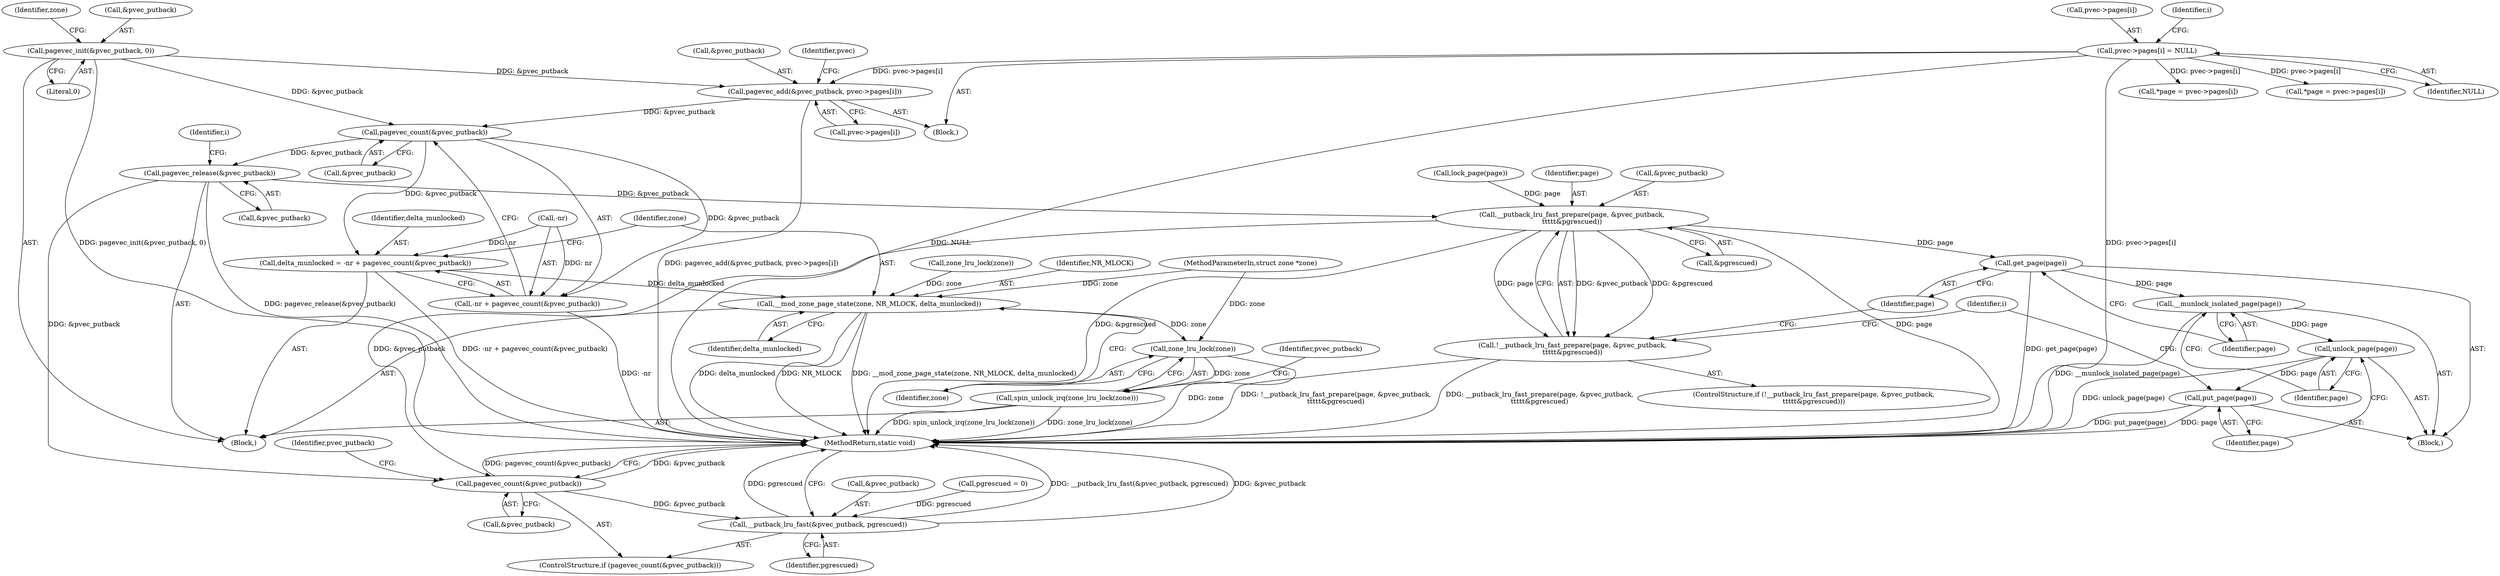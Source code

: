 digraph "0_linux_70feee0e1ef331b22cc51f383d532a0d043fbdcc@array" {
"1000162" [label="(Call,pagevec_add(&pvec_putback, pvec->pages[i]))"];
"1000125" [label="(Call,pagevec_init(&pvec_putback, 0))"];
"1000170" [label="(Call,pvec->pages[i] = NULL)"];
"1000182" [label="(Call,pagevec_count(&pvec_putback))"];
"1000177" [label="(Call,delta_munlocked = -nr + pagevec_count(&pvec_putback))"];
"1000185" [label="(Call,__mod_zone_page_state(zone, NR_MLOCK, delta_munlocked))"];
"1000190" [label="(Call,zone_lru_lock(zone))"];
"1000189" [label="(Call,spin_unlock_irq(zone_lru_lock(zone)))"];
"1000179" [label="(Call,-nr + pagevec_count(&pvec_putback))"];
"1000192" [label="(Call,pagevec_release(&pvec_putback))"];
"1000220" [label="(Call,__putback_lru_fast_prepare(page, &pvec_putback,\n\t\t\t\t\t&pgrescued))"];
"1000219" [label="(Call,!__putback_lru_fast_prepare(page, &pvec_putback,\n\t\t\t\t\t&pgrescued))"];
"1000227" [label="(Call,get_page(page))"];
"1000229" [label="(Call,__munlock_isolated_page(page))"];
"1000231" [label="(Call,unlock_page(page))"];
"1000233" [label="(Call,put_page(page))"];
"1000236" [label="(Call,pagevec_count(&pvec_putback))"];
"1000239" [label="(Call,__putback_lru_fast(&pvec_putback, pgrescued))"];
"1000197" [label="(Identifier,i)"];
"1000111" [label="(MethodParameterIn,struct zone *zone)"];
"1000190" [label="(Call,zone_lru_lock(zone))"];
"1000131" [label="(Identifier,zone)"];
"1000188" [label="(Identifier,delta_munlocked)"];
"1000235" [label="(ControlStructure,if (pagevec_count(&pvec_putback)))"];
"1000226" [label="(Block,)"];
"1000233" [label="(Call,put_page(page))"];
"1000180" [label="(Call,-nr)"];
"1000187" [label="(Identifier,NR_MLOCK)"];
"1000171" [label="(Call,pvec->pages[i])"];
"1000194" [label="(Identifier,pvec_putback)"];
"1000143" [label="(Call,*page = pvec->pages[i])"];
"1000206" [label="(Call,*page = pvec->pages[i])"];
"1000126" [label="(Call,&pvec_putback)"];
"1000170" [label="(Call,pvec->pages[i] = NULL)"];
"1000163" [label="(Call,&pvec_putback)"];
"1000219" [label="(Call,!__putback_lru_fast_prepare(page, &pvec_putback,\n\t\t\t\t\t&pgrescued))"];
"1000237" [label="(Call,&pvec_putback)"];
"1000189" [label="(Call,spin_unlock_irq(zone_lru_lock(zone)))"];
"1000183" [label="(Call,&pvec_putback)"];
"1000162" [label="(Call,pagevec_add(&pvec_putback, pvec->pages[i]))"];
"1000192" [label="(Call,pagevec_release(&pvec_putback))"];
"1000125" [label="(Call,pagevec_init(&pvec_putback, 0))"];
"1000141" [label="(Block,)"];
"1000177" [label="(Call,delta_munlocked = -nr + pagevec_count(&pvec_putback))"];
"1000232" [label="(Identifier,page)"];
"1000186" [label="(Identifier,zone)"];
"1000243" [label="(MethodReturn,static void)"];
"1000203" [label="(Identifier,i)"];
"1000240" [label="(Call,&pvec_putback)"];
"1000241" [label="(Identifier,pvec_putback)"];
"1000178" [label="(Identifier,delta_munlocked)"];
"1000218" [label="(ControlStructure,if (!__putback_lru_fast_prepare(page, &pvec_putback,\n\t\t\t\t\t&pgrescued)))"];
"1000230" [label="(Identifier,page)"];
"1000242" [label="(Identifier,pgrescued)"];
"1000128" [label="(Literal,0)"];
"1000122" [label="(Call,pgrescued = 0)"];
"1000220" [label="(Call,__putback_lru_fast_prepare(page, &pvec_putback,\n\t\t\t\t\t&pgrescued))"];
"1000173" [label="(Identifier,pvec)"];
"1000229" [label="(Call,__munlock_isolated_page(page))"];
"1000140" [label="(Identifier,i)"];
"1000234" [label="(Identifier,page)"];
"1000221" [label="(Identifier,page)"];
"1000228" [label="(Identifier,page)"];
"1000191" [label="(Identifier,zone)"];
"1000222" [label="(Call,&pvec_putback)"];
"1000224" [label="(Call,&pgrescued)"];
"1000112" [label="(Block,)"];
"1000176" [label="(Identifier,NULL)"];
"1000227" [label="(Call,get_page(page))"];
"1000193" [label="(Call,&pvec_putback)"];
"1000231" [label="(Call,unlock_page(page))"];
"1000165" [label="(Call,pvec->pages[i])"];
"1000130" [label="(Call,zone_lru_lock(zone))"];
"1000236" [label="(Call,pagevec_count(&pvec_putback))"];
"1000185" [label="(Call,__mod_zone_page_state(zone, NR_MLOCK, delta_munlocked))"];
"1000216" [label="(Call,lock_page(page))"];
"1000179" [label="(Call,-nr + pagevec_count(&pvec_putback))"];
"1000182" [label="(Call,pagevec_count(&pvec_putback))"];
"1000239" [label="(Call,__putback_lru_fast(&pvec_putback, pgrescued))"];
"1000162" -> "1000141"  [label="AST: "];
"1000162" -> "1000165"  [label="CFG: "];
"1000163" -> "1000162"  [label="AST: "];
"1000165" -> "1000162"  [label="AST: "];
"1000173" -> "1000162"  [label="CFG: "];
"1000162" -> "1000243"  [label="DDG: pagevec_add(&pvec_putback, pvec->pages[i])"];
"1000125" -> "1000162"  [label="DDG: &pvec_putback"];
"1000170" -> "1000162"  [label="DDG: pvec->pages[i]"];
"1000162" -> "1000182"  [label="DDG: &pvec_putback"];
"1000125" -> "1000112"  [label="AST: "];
"1000125" -> "1000128"  [label="CFG: "];
"1000126" -> "1000125"  [label="AST: "];
"1000128" -> "1000125"  [label="AST: "];
"1000131" -> "1000125"  [label="CFG: "];
"1000125" -> "1000243"  [label="DDG: pagevec_init(&pvec_putback, 0)"];
"1000125" -> "1000182"  [label="DDG: &pvec_putback"];
"1000170" -> "1000141"  [label="AST: "];
"1000170" -> "1000176"  [label="CFG: "];
"1000171" -> "1000170"  [label="AST: "];
"1000176" -> "1000170"  [label="AST: "];
"1000140" -> "1000170"  [label="CFG: "];
"1000170" -> "1000243"  [label="DDG: NULL"];
"1000170" -> "1000243"  [label="DDG: pvec->pages[i]"];
"1000170" -> "1000143"  [label="DDG: pvec->pages[i]"];
"1000170" -> "1000206"  [label="DDG: pvec->pages[i]"];
"1000182" -> "1000179"  [label="AST: "];
"1000182" -> "1000183"  [label="CFG: "];
"1000183" -> "1000182"  [label="AST: "];
"1000179" -> "1000182"  [label="CFG: "];
"1000182" -> "1000177"  [label="DDG: &pvec_putback"];
"1000182" -> "1000179"  [label="DDG: &pvec_putback"];
"1000182" -> "1000192"  [label="DDG: &pvec_putback"];
"1000177" -> "1000112"  [label="AST: "];
"1000177" -> "1000179"  [label="CFG: "];
"1000178" -> "1000177"  [label="AST: "];
"1000179" -> "1000177"  [label="AST: "];
"1000186" -> "1000177"  [label="CFG: "];
"1000177" -> "1000243"  [label="DDG: -nr + pagevec_count(&pvec_putback)"];
"1000180" -> "1000177"  [label="DDG: nr"];
"1000177" -> "1000185"  [label="DDG: delta_munlocked"];
"1000185" -> "1000112"  [label="AST: "];
"1000185" -> "1000188"  [label="CFG: "];
"1000186" -> "1000185"  [label="AST: "];
"1000187" -> "1000185"  [label="AST: "];
"1000188" -> "1000185"  [label="AST: "];
"1000191" -> "1000185"  [label="CFG: "];
"1000185" -> "1000243"  [label="DDG: NR_MLOCK"];
"1000185" -> "1000243"  [label="DDG: __mod_zone_page_state(zone, NR_MLOCK, delta_munlocked)"];
"1000185" -> "1000243"  [label="DDG: delta_munlocked"];
"1000130" -> "1000185"  [label="DDG: zone"];
"1000111" -> "1000185"  [label="DDG: zone"];
"1000185" -> "1000190"  [label="DDG: zone"];
"1000190" -> "1000189"  [label="AST: "];
"1000190" -> "1000191"  [label="CFG: "];
"1000191" -> "1000190"  [label="AST: "];
"1000189" -> "1000190"  [label="CFG: "];
"1000190" -> "1000243"  [label="DDG: zone"];
"1000190" -> "1000189"  [label="DDG: zone"];
"1000111" -> "1000190"  [label="DDG: zone"];
"1000189" -> "1000112"  [label="AST: "];
"1000194" -> "1000189"  [label="CFG: "];
"1000189" -> "1000243"  [label="DDG: zone_lru_lock(zone)"];
"1000189" -> "1000243"  [label="DDG: spin_unlock_irq(zone_lru_lock(zone))"];
"1000180" -> "1000179"  [label="AST: "];
"1000179" -> "1000243"  [label="DDG: -nr"];
"1000180" -> "1000179"  [label="DDG: nr"];
"1000192" -> "1000112"  [label="AST: "];
"1000192" -> "1000193"  [label="CFG: "];
"1000193" -> "1000192"  [label="AST: "];
"1000197" -> "1000192"  [label="CFG: "];
"1000192" -> "1000243"  [label="DDG: pagevec_release(&pvec_putback)"];
"1000192" -> "1000220"  [label="DDG: &pvec_putback"];
"1000192" -> "1000236"  [label="DDG: &pvec_putback"];
"1000220" -> "1000219"  [label="AST: "];
"1000220" -> "1000224"  [label="CFG: "];
"1000221" -> "1000220"  [label="AST: "];
"1000222" -> "1000220"  [label="AST: "];
"1000224" -> "1000220"  [label="AST: "];
"1000219" -> "1000220"  [label="CFG: "];
"1000220" -> "1000243"  [label="DDG: page"];
"1000220" -> "1000243"  [label="DDG: &pgrescued"];
"1000220" -> "1000219"  [label="DDG: page"];
"1000220" -> "1000219"  [label="DDG: &pvec_putback"];
"1000220" -> "1000219"  [label="DDG: &pgrescued"];
"1000216" -> "1000220"  [label="DDG: page"];
"1000220" -> "1000227"  [label="DDG: page"];
"1000220" -> "1000236"  [label="DDG: &pvec_putback"];
"1000219" -> "1000218"  [label="AST: "];
"1000228" -> "1000219"  [label="CFG: "];
"1000203" -> "1000219"  [label="CFG: "];
"1000219" -> "1000243"  [label="DDG: !__putback_lru_fast_prepare(page, &pvec_putback,\n\t\t\t\t\t&pgrescued)"];
"1000219" -> "1000243"  [label="DDG: __putback_lru_fast_prepare(page, &pvec_putback,\n\t\t\t\t\t&pgrescued)"];
"1000227" -> "1000226"  [label="AST: "];
"1000227" -> "1000228"  [label="CFG: "];
"1000228" -> "1000227"  [label="AST: "];
"1000230" -> "1000227"  [label="CFG: "];
"1000227" -> "1000243"  [label="DDG: get_page(page)"];
"1000227" -> "1000229"  [label="DDG: page"];
"1000229" -> "1000226"  [label="AST: "];
"1000229" -> "1000230"  [label="CFG: "];
"1000230" -> "1000229"  [label="AST: "];
"1000232" -> "1000229"  [label="CFG: "];
"1000229" -> "1000243"  [label="DDG: __munlock_isolated_page(page)"];
"1000229" -> "1000231"  [label="DDG: page"];
"1000231" -> "1000226"  [label="AST: "];
"1000231" -> "1000232"  [label="CFG: "];
"1000232" -> "1000231"  [label="AST: "];
"1000234" -> "1000231"  [label="CFG: "];
"1000231" -> "1000243"  [label="DDG: unlock_page(page)"];
"1000231" -> "1000233"  [label="DDG: page"];
"1000233" -> "1000226"  [label="AST: "];
"1000233" -> "1000234"  [label="CFG: "];
"1000234" -> "1000233"  [label="AST: "];
"1000203" -> "1000233"  [label="CFG: "];
"1000233" -> "1000243"  [label="DDG: put_page(page)"];
"1000233" -> "1000243"  [label="DDG: page"];
"1000236" -> "1000235"  [label="AST: "];
"1000236" -> "1000237"  [label="CFG: "];
"1000237" -> "1000236"  [label="AST: "];
"1000241" -> "1000236"  [label="CFG: "];
"1000243" -> "1000236"  [label="CFG: "];
"1000236" -> "1000243"  [label="DDG: &pvec_putback"];
"1000236" -> "1000243"  [label="DDG: pagevec_count(&pvec_putback)"];
"1000236" -> "1000239"  [label="DDG: &pvec_putback"];
"1000239" -> "1000235"  [label="AST: "];
"1000239" -> "1000242"  [label="CFG: "];
"1000240" -> "1000239"  [label="AST: "];
"1000242" -> "1000239"  [label="AST: "];
"1000243" -> "1000239"  [label="CFG: "];
"1000239" -> "1000243"  [label="DDG: __putback_lru_fast(&pvec_putback, pgrescued)"];
"1000239" -> "1000243"  [label="DDG: &pvec_putback"];
"1000239" -> "1000243"  [label="DDG: pgrescued"];
"1000122" -> "1000239"  [label="DDG: pgrescued"];
}
